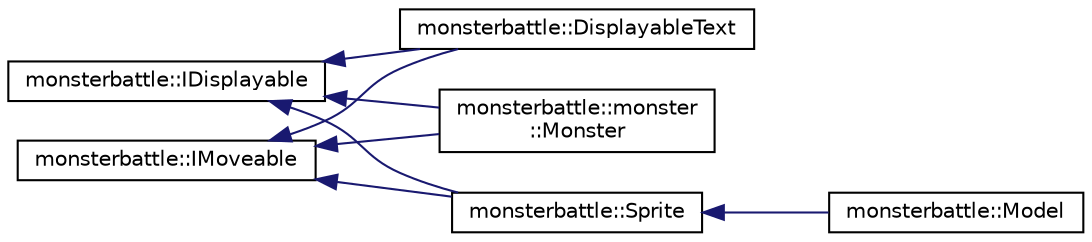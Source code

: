digraph "Graphical Class Hierarchy"
{
  edge [fontname="Helvetica",fontsize="10",labelfontname="Helvetica",labelfontsize="10"];
  node [fontname="Helvetica",fontsize="10",shape=record];
  rankdir="LR";
  Node29 [label="monsterbattle::IDisplayable",height=0.2,width=0.4,color="black", fillcolor="white", style="filled",URL="$structmonsterbattle_1_1IDisplayable.html"];
  Node29 -> Node1 [dir="back",color="midnightblue",fontsize="10",style="solid",fontname="Helvetica"];
  Node1 [label="monsterbattle::DisplayableText",height=0.2,width=0.4,color="black", fillcolor="white", style="filled",URL="$classmonsterbattle_1_1DisplayableText.html"];
  Node29 -> Node2 [dir="back",color="midnightblue",fontsize="10",style="solid",fontname="Helvetica"];
  Node2 [label="monsterbattle::monster\l::Monster",height=0.2,width=0.4,color="black", fillcolor="white", style="filled",URL="$classmonsterbattle_1_1monster_1_1Monster.html"];
  Node29 -> Node3 [dir="back",color="midnightblue",fontsize="10",style="solid",fontname="Helvetica"];
  Node3 [label="monsterbattle::Sprite",height=0.2,width=0.4,color="black", fillcolor="white", style="filled",URL="$classmonsterbattle_1_1Sprite.html"];
  Node3 -> Node4 [dir="back",color="midnightblue",fontsize="10",style="solid",fontname="Helvetica"];
  Node4 [label="monsterbattle::Model",height=0.2,width=0.4,color="black", fillcolor="white", style="filled",URL="$classmonsterbattle_1_1Model.html"];
  Node0 [label="monsterbattle::IMoveable",height=0.2,width=0.4,color="black", fillcolor="white", style="filled",URL="$structmonsterbattle_1_1IMoveable.html"];
  Node0 -> Node1 [dir="back",color="midnightblue",fontsize="10",style="solid",fontname="Helvetica"];
  Node0 -> Node2 [dir="back",color="midnightblue",fontsize="10",style="solid",fontname="Helvetica"];
  Node0 -> Node3 [dir="back",color="midnightblue",fontsize="10",style="solid",fontname="Helvetica"];
}
